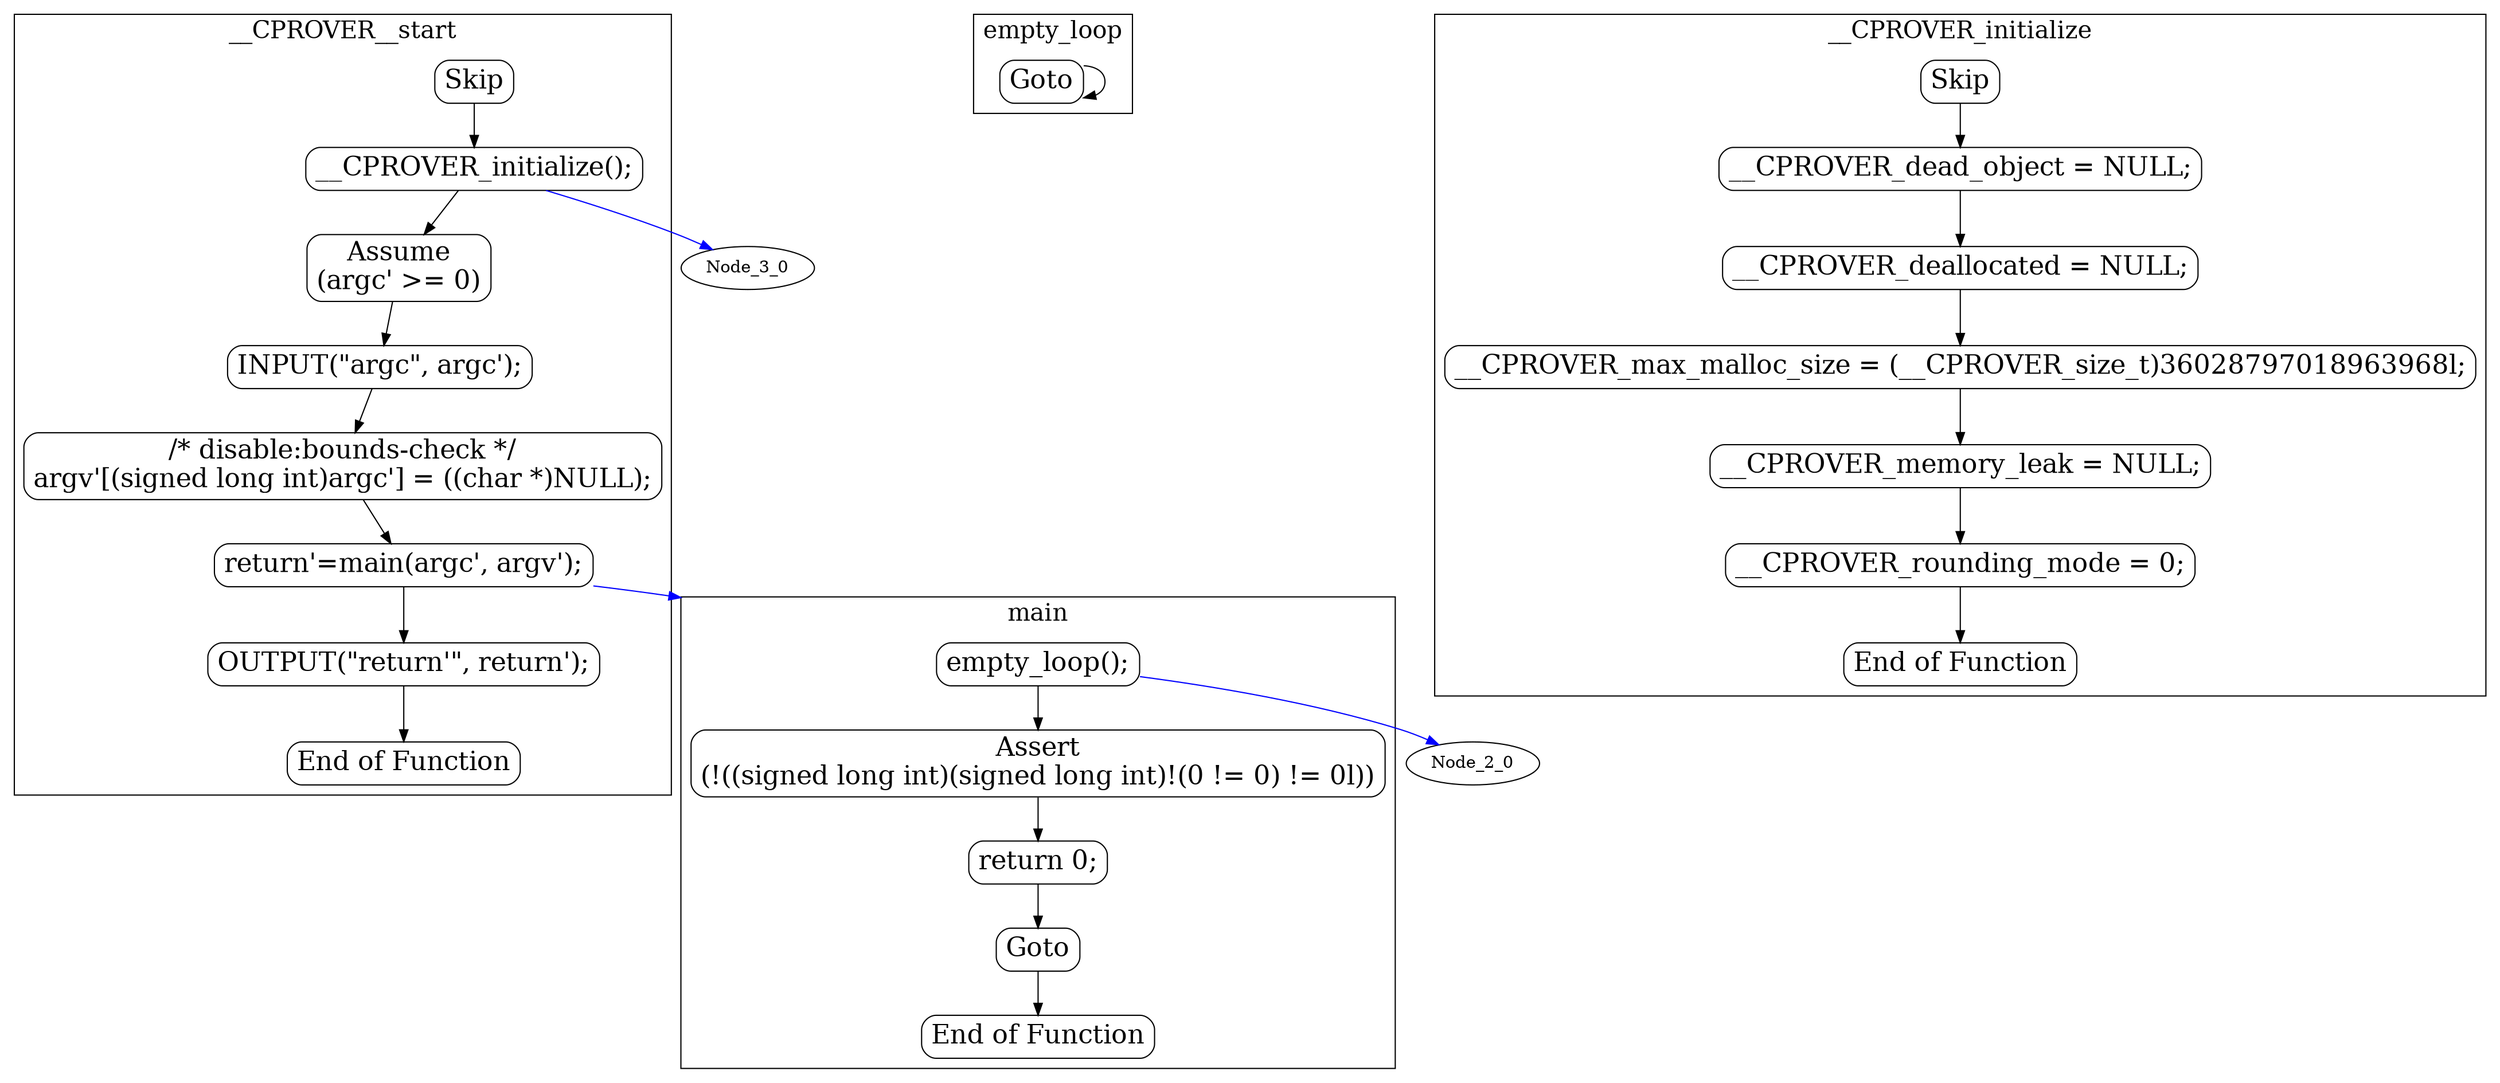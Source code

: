 digraph G {
color=black;orientation=portrait;fontsize=20;compound=true;size="30,40";ratio=compress;
subgraph "cluster_main" {
label="main";
Node_0_0 [shape=Mrecord,fontsize=22,label="empty_loop();"];
Node_0_0 -> Node_0_1 ;
Node_0_1 [shape=Mrecord,fontsize=22,label="Assert\n(!((signed long int)(signed long int)!(0 != 0) != 0l))"];
Node_0_1 -> Node_0_2 ;
Node_0_2 [shape=Mrecord,fontsize=22,label="return 0;"];
Node_0_2 -> Node_0_3 ;
Node_0_3 [shape=Mrecord,fontsize=22,label="Goto"];
Node_0_3 -> Node_0_4 ;
Node_0_4 [shape=Mrecord,fontsize=22,label="End of Function"];
}
subgraph "cluster___CPROVER__start" {
label="__CPROVER__start";
Node_1_5 [shape=Mrecord,fontsize=22,label="Skip"];
Node_1_5 -> Node_1_6 ;
Node_1_6 [shape=Mrecord,fontsize=22,label="__CPROVER_initialize();"];
Node_1_6 -> Node_1_7 ;
Node_1_7 [shape=Mrecord,fontsize=22,label="Assume\n(argc' \>= 0)"];
Node_1_7 -> Node_1_8 ;
Node_1_8 [shape=Mrecord,fontsize=22,label="INPUT(\"argc\", argc');"];
Node_1_8 -> Node_1_9 ;
Node_1_9 [shape=Mrecord,fontsize=22,label="/* disable:bounds-check */\nargv'[(signed long int)argc'] = ((char *)NULL);"];
Node_1_9 -> Node_1_10 ;
Node_1_10 [shape=Mrecord,fontsize=22,label="return'=main(argc', argv');"];
Node_1_10 -> Node_1_11 ;
Node_1_11 [shape=Mrecord,fontsize=22,label="OUTPUT(\"return'\", return');"];
Node_1_11 -> Node_1_12 ;
Node_1_12 [shape=Mrecord,fontsize=22,label="End of Function"];
}
subgraph "cluster_empty_loop" {
label="empty_loop";
Node_2_13 [shape=Mrecord,fontsize=22,label="Goto"];
Node_2_13 -> Node_2_13 ;
}
subgraph "cluster___CPROVER_initialize" {
label="__CPROVER_initialize";
Node_3_16 [shape=Mrecord,fontsize=22,label="Skip"];
Node_3_16 -> Node_3_17 ;
Node_3_17 [shape=Mrecord,fontsize=22,label="__CPROVER_dead_object = NULL;"];
Node_3_17 -> Node_3_18 ;
Node_3_18 [shape=Mrecord,fontsize=22,label="__CPROVER_deallocated = NULL;"];
Node_3_18 -> Node_3_19 ;
Node_3_19 [shape=Mrecord,fontsize=22,label="__CPROVER_max_malloc_size = (__CPROVER_size_t)36028797018963968l;"];
Node_3_19 -> Node_3_20 ;
Node_3_20 [shape=Mrecord,fontsize=22,label="__CPROVER_memory_leak = NULL;"];
Node_3_20 -> Node_3_21 ;
Node_3_21 [shape=Mrecord,fontsize=22,label="__CPROVER_rounding_mode = 0;"];
Node_3_21 -> Node_3_22 ;
Node_3_22 [shape=Mrecord,fontsize=22,label="End of Function"];
}
Node_0_0 -> Node_2_0 [lhead="cluster_empty_loop",color=blue];
Node_1_6 -> Node_3_0 [lhead="cluster___CPROVER_initialize",color=blue];
Node_1_10 -> Node_0_0 [lhead="cluster_main",color=blue];
}
